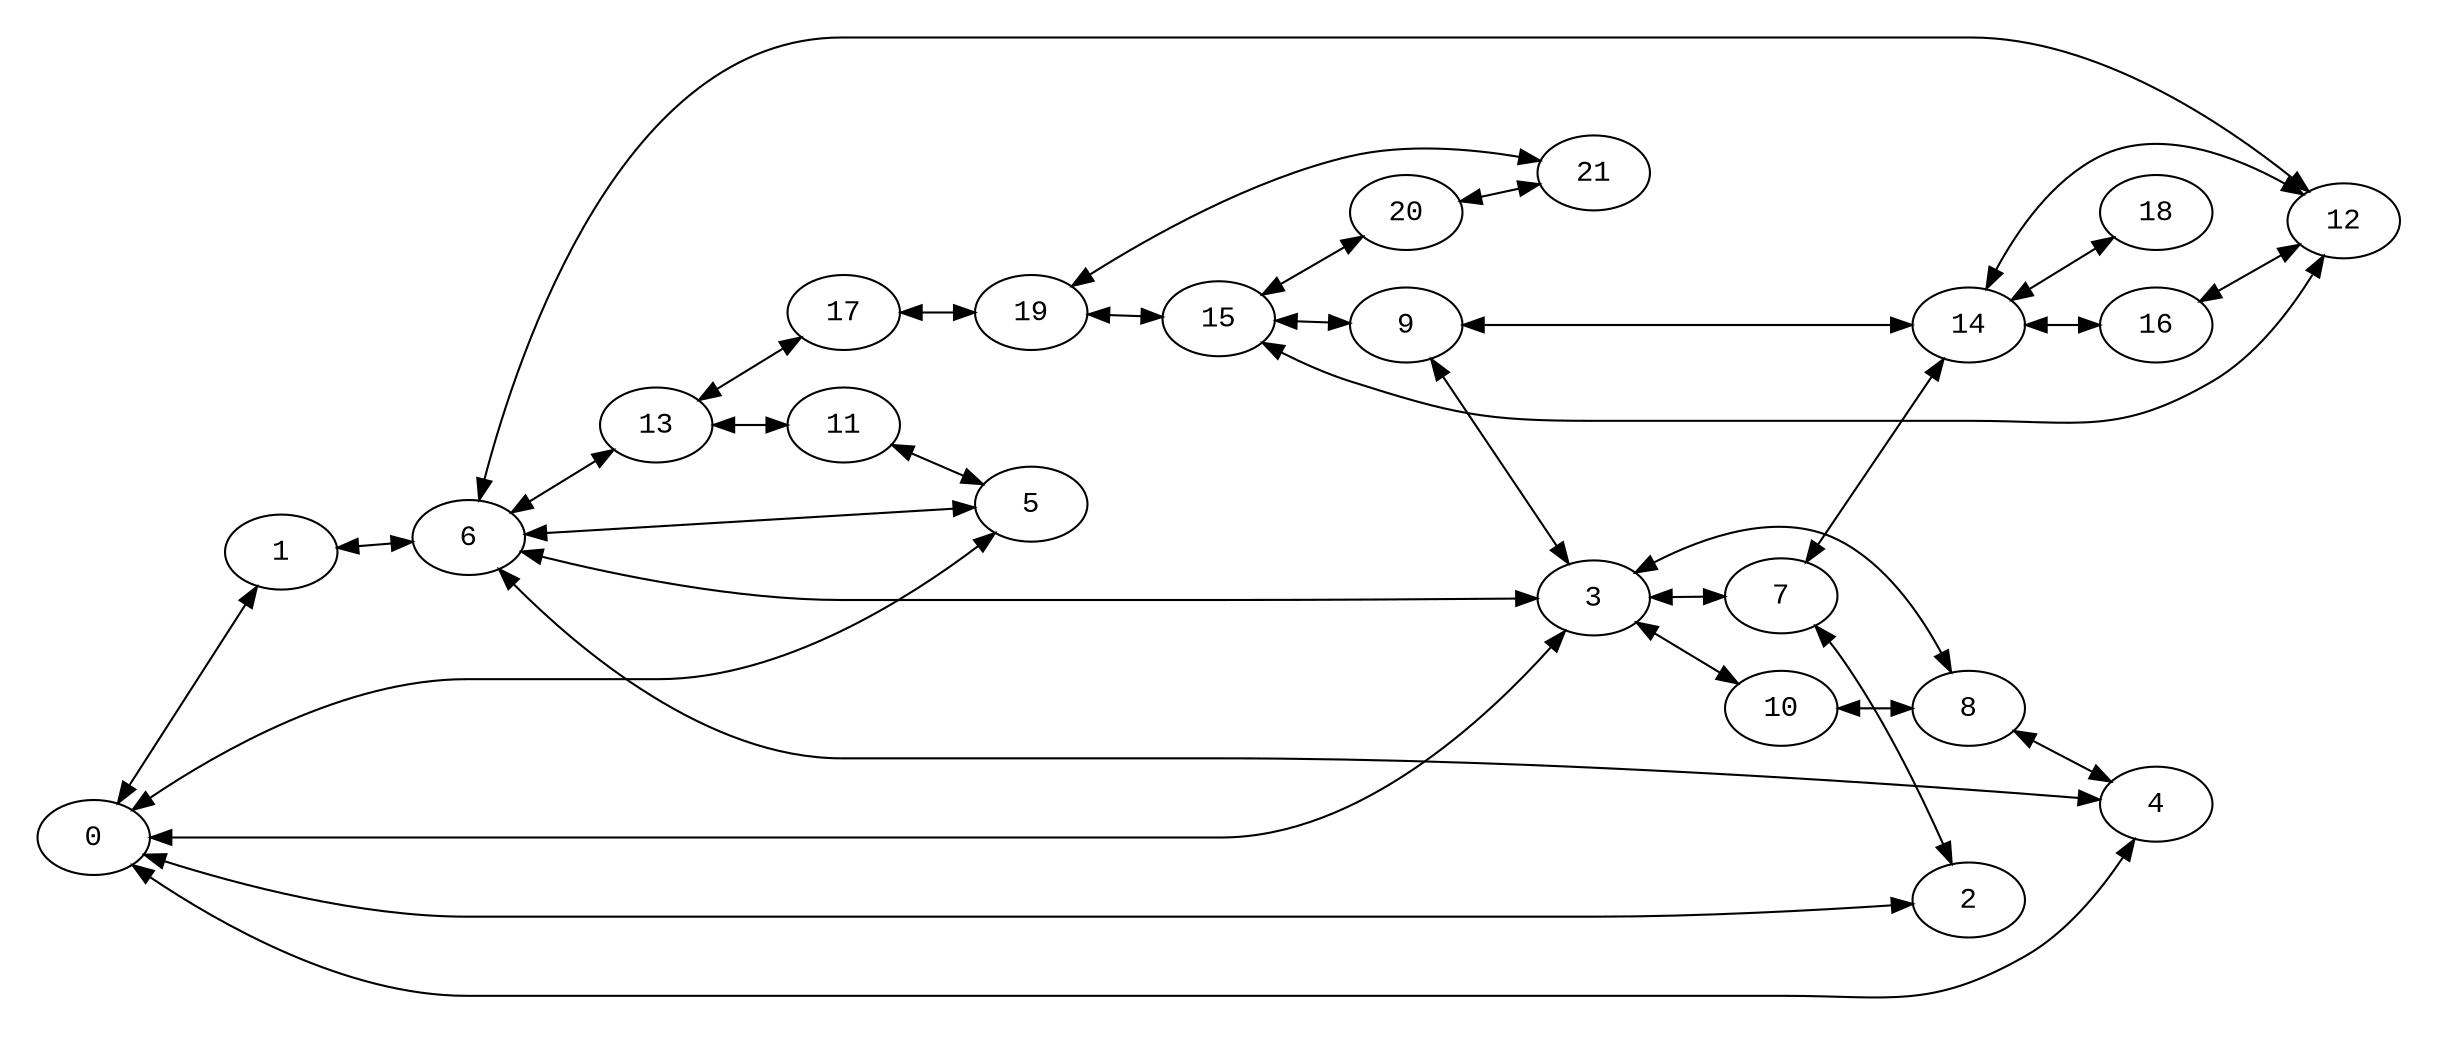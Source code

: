 digraph 1 {
graph[fontname="CourierNew";rankdir="LR";pad="0.25"]
node[fontname="CourierNew" target="_parent"]
edge[fontname="CourierNew"]
concentrate=true
0->1

0->2

0->3

0->4

0->5

1->0

1->6

2->0

2->7

3->0

3->6

3->7

3->8

3->9

3->10

4->0

4->6

4->8

5->0

5->6

5->11

6->1

6->3

6->4

6->5

6->12

6->13

7->2

7->3

7->14

8->3

8->4

8->10

9->3

9->14

9->15

10->3

10->8

11->5

11->13

12->6

12->14

12->15

12->16

13->6

13->11

13->17

14->7

14->9

14->12

14->16

14->18

15->9

15->12

15->19

15->20

16->12

16->14

17->13

17->19

18->14

19->15

19->17

19->21

20->15

20->21

21->19

21->20

}
